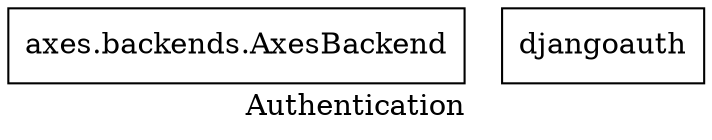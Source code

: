 graph "Authentication"
{
    label="\G"
    subgraph "Djangoasd"
    {

        subgraph "Django"
        {
            AxesBackend [shape=box, label="axes.backends.AxesBackend"];
            djangoauth [shape=box];


        }
    }
}